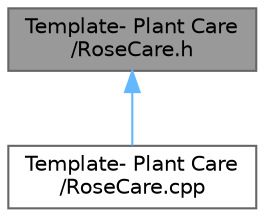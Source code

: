 digraph "Template- Plant Care/RoseCare.h"
{
 // INTERACTIVE_SVG=YES
 // LATEX_PDF_SIZE
  bgcolor="transparent";
  edge [fontname=Helvetica,fontsize=10,labelfontname=Helvetica,labelfontsize=10];
  node [fontname=Helvetica,fontsize=10,shape=box,height=0.2,width=0.4];
  Node1 [id="Node000001",label="Template- Plant Care\l/RoseCare.h",height=0.2,width=0.4,color="gray40", fillcolor="grey60", style="filled", fontcolor="black",tooltip="Header file for the RoseCare class."];
  Node1 -> Node2 [id="edge1_Node000001_Node000002",dir="back",color="steelblue1",style="solid",tooltip=" "];
  Node2 [id="Node000002",label="Template- Plant Care\l/RoseCare.cpp",height=0.2,width=0.4,color="grey40", fillcolor="white", style="filled",URL="$_rose_care_8cpp.html",tooltip="Implementation of the RoseCare class."];
}

